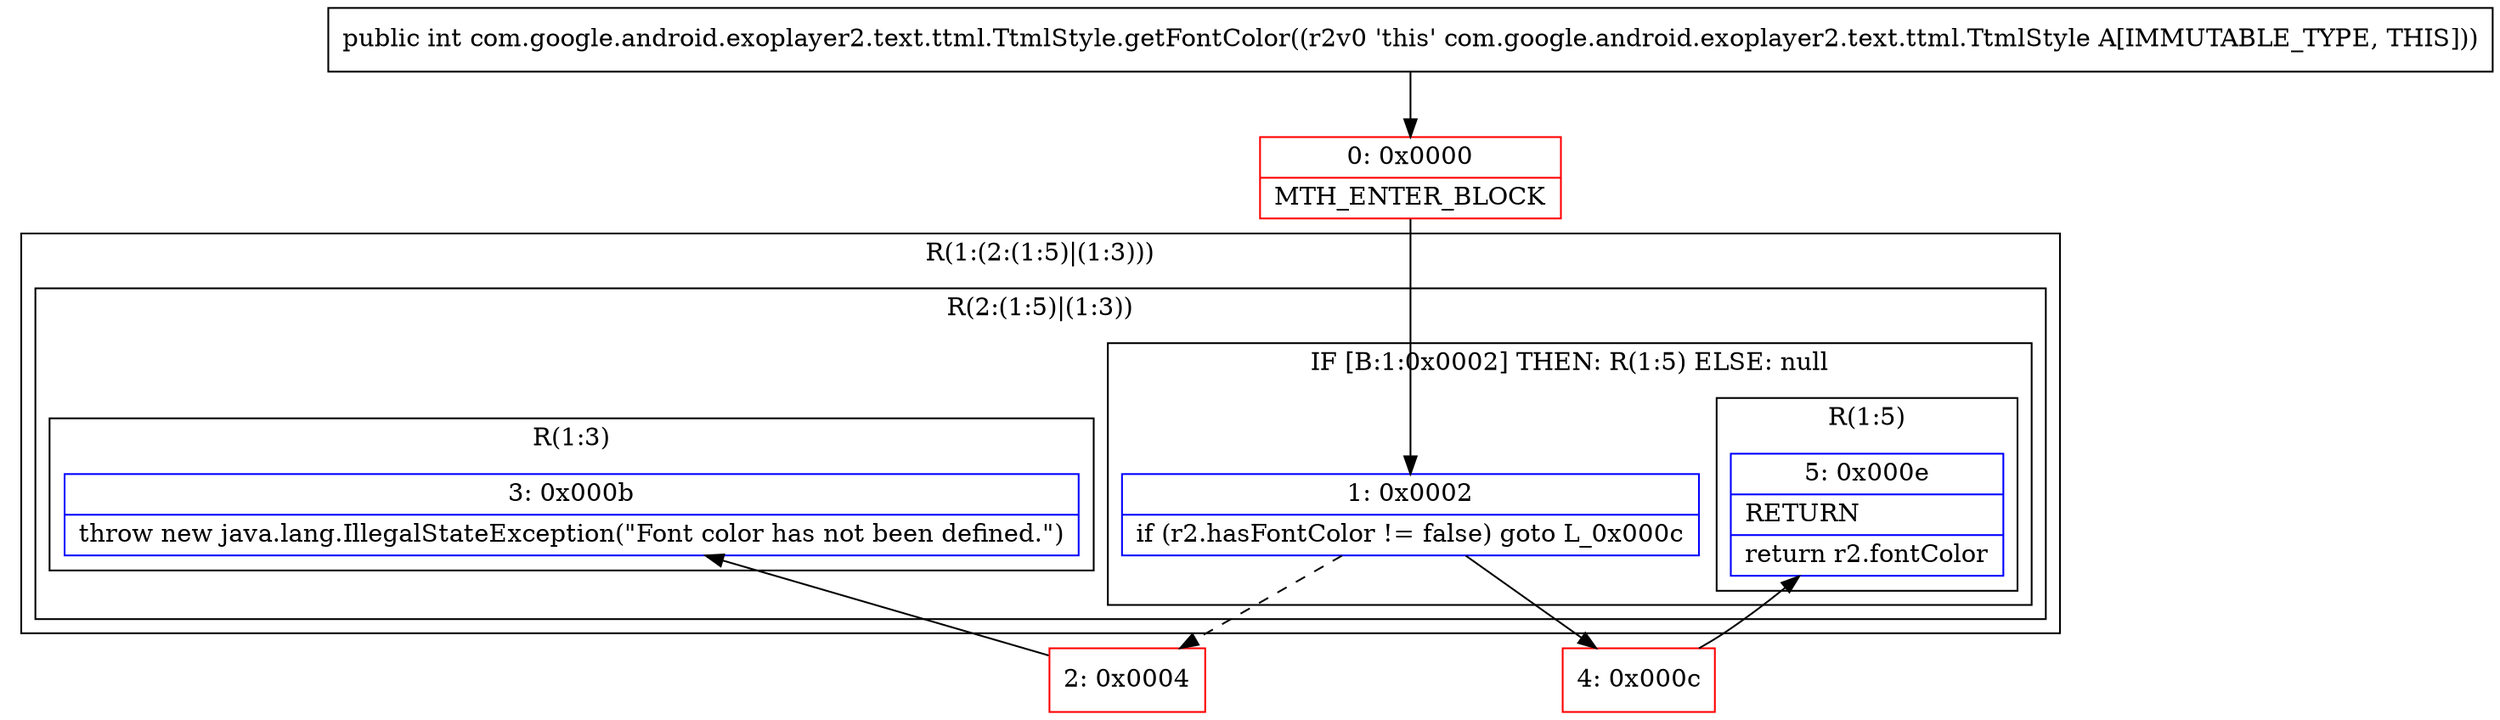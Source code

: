 digraph "CFG forcom.google.android.exoplayer2.text.ttml.TtmlStyle.getFontColor()I" {
subgraph cluster_Region_681662772 {
label = "R(1:(2:(1:5)|(1:3)))";
node [shape=record,color=blue];
subgraph cluster_Region_633287233 {
label = "R(2:(1:5)|(1:3))";
node [shape=record,color=blue];
subgraph cluster_IfRegion_1366473178 {
label = "IF [B:1:0x0002] THEN: R(1:5) ELSE: null";
node [shape=record,color=blue];
Node_1 [shape=record,label="{1\:\ 0x0002|if (r2.hasFontColor != false) goto L_0x000c\l}"];
subgraph cluster_Region_1997063391 {
label = "R(1:5)";
node [shape=record,color=blue];
Node_5 [shape=record,label="{5\:\ 0x000e|RETURN\l|return r2.fontColor\l}"];
}
}
subgraph cluster_Region_1430408179 {
label = "R(1:3)";
node [shape=record,color=blue];
Node_3 [shape=record,label="{3\:\ 0x000b|throw new java.lang.IllegalStateException(\"Font color has not been defined.\")\l}"];
}
}
}
Node_0 [shape=record,color=red,label="{0\:\ 0x0000|MTH_ENTER_BLOCK\l}"];
Node_2 [shape=record,color=red,label="{2\:\ 0x0004}"];
Node_4 [shape=record,color=red,label="{4\:\ 0x000c}"];
MethodNode[shape=record,label="{public int com.google.android.exoplayer2.text.ttml.TtmlStyle.getFontColor((r2v0 'this' com.google.android.exoplayer2.text.ttml.TtmlStyle A[IMMUTABLE_TYPE, THIS])) }"];
MethodNode -> Node_0;
Node_1 -> Node_2[style=dashed];
Node_1 -> Node_4;
Node_0 -> Node_1;
Node_2 -> Node_3;
Node_4 -> Node_5;
}

